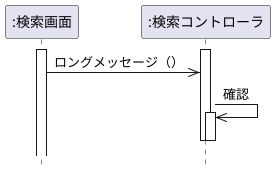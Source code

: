 @startuml

 hide footbox
participant ":検索画面" as seach
participant ":検索コントローラ" as control
activate seach
activate control
seach ->> control: ロングメッセージ（）
control ->> control :確認
activate control 
deactivate control
deactivate control
@enduml